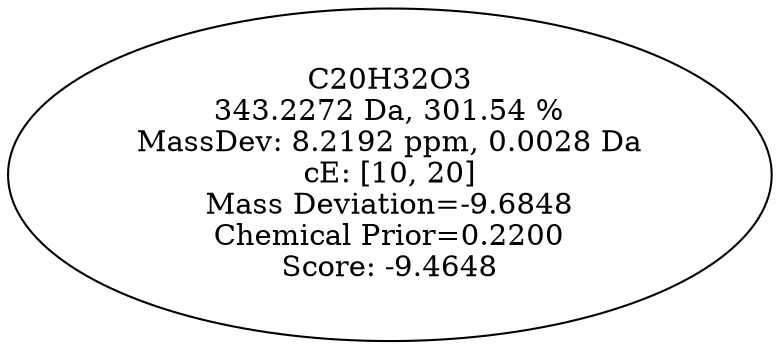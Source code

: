 strict digraph {
v1 [label="C20H32O3\n343.2272 Da, 301.54 %\nMassDev: 8.2192 ppm, 0.0028 Da\ncE: [10, 20]\nMass Deviation=-9.6848\nChemical Prior=0.2200\nScore: -9.4648"];
}